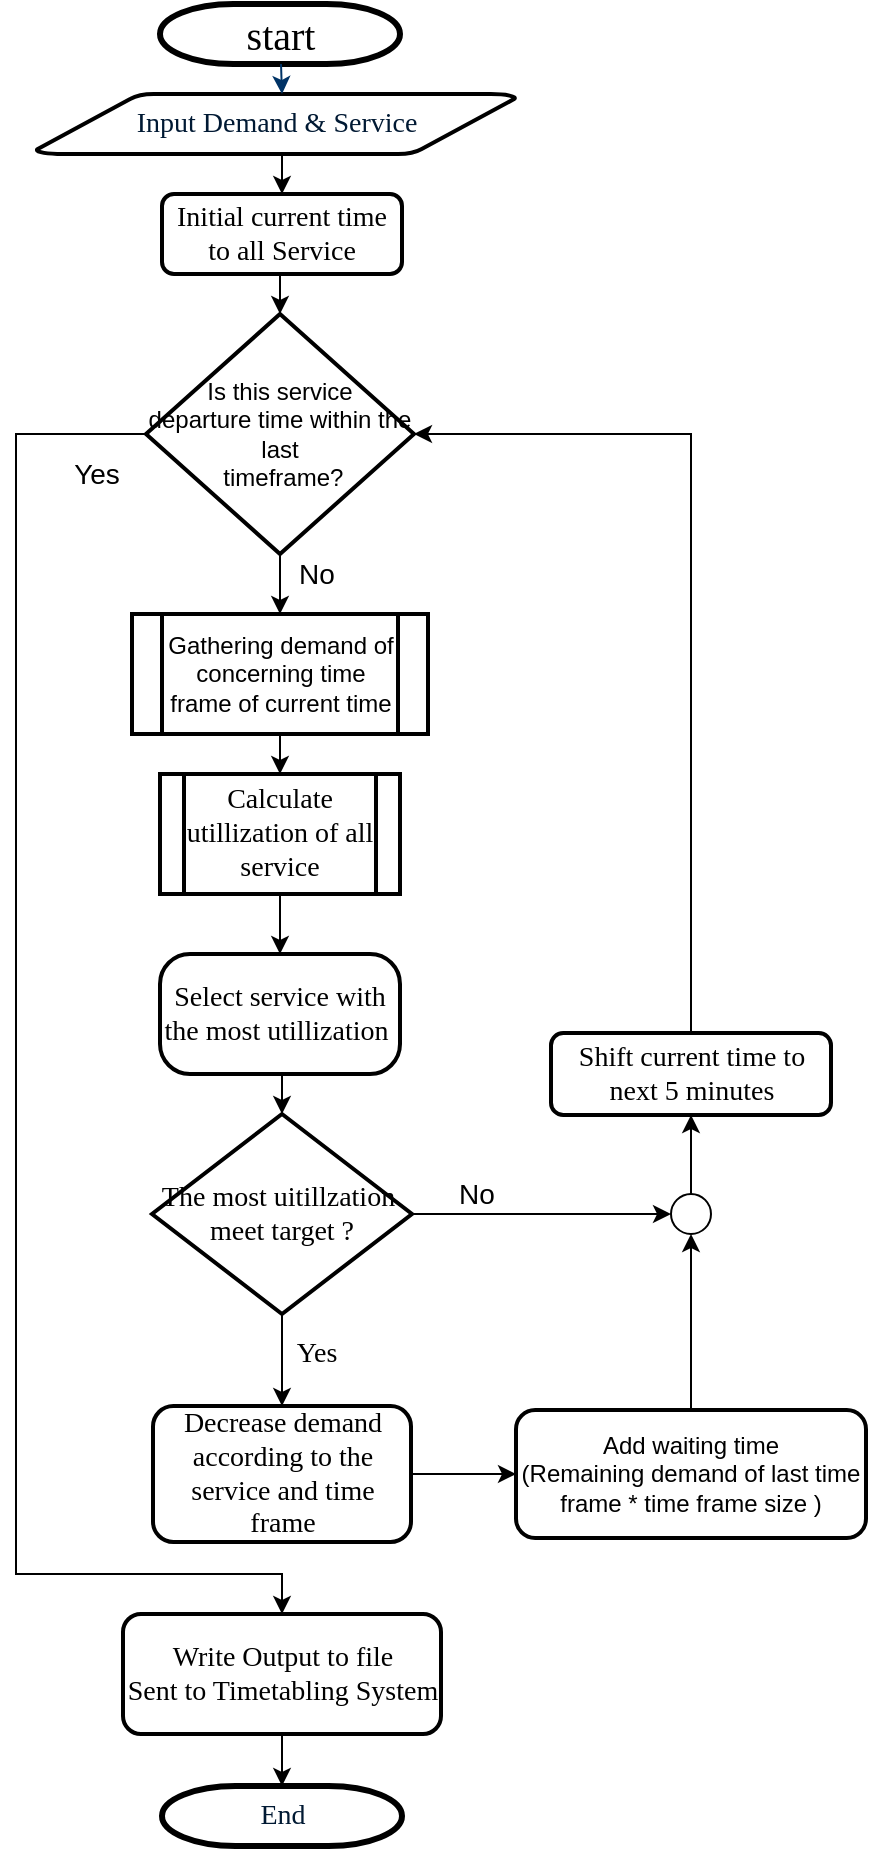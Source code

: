 <mxfile version="10.6.5" type="github"><diagram id="IksRYjbdFxxhTBMnKAOK" name="Page-1"><mxGraphModel dx="1634" dy="715" grid="1" gridSize="10" guides="1" tooltips="1" connect="1" arrows="1" fold="1" page="1" pageScale="1" pageWidth="850" pageHeight="1100" math="0" shadow="0"><root><mxCell id="0"/><mxCell id="1" parent="0"/><mxCell id="jh3pecBuK80P3w0I09oi-1" value="start" style="shape=mxgraph.flowchart.terminator;fillColor=none;strokeColor=#000000;strokeWidth=3;gradientDirection=south;fontStyle=0;html=1;fontFamily=Times New Roman;spacing=2;fontSize=20;gradientColor=#FA726D;labelBorderColor=none;labelBackgroundColor=none;" parent="1" vertex="1"><mxGeometry x="272" y="75" width="120" height="30" as="geometry"/></mxCell><mxCell id="jh3pecBuK80P3w0I09oi-2" value="Input Demand &amp;amp; Service&lt;br style=&quot;font-size: 14px;&quot;&gt;" style="shape=mxgraph.flowchart.data;fillColor=none;strokeColor=#000000;strokeWidth=2;gradientColor=#FFB570;gradientDirection=south;fontColor=#001933;fontStyle=0;html=1;fontFamily=Times New Roman;spacing=2;fontSize=14;labelBorderColor=none;labelBackgroundColor=none;" parent="1" vertex="1"><mxGeometry x="210" y="120" width="240" height="30" as="geometry"/></mxCell><mxCell id="jh3pecBuK80P3w0I09oi-3" style="edgeStyle=orthogonalEdgeStyle;rounded=0;html=1;exitX=0.5;exitY=1;exitPerimeter=0;entryX=0.5;entryY=0;jettySize=auto;orthogonalLoop=1;fontFamily=Times New Roman;spacing=2;fontSize=14;labelBorderColor=none;labelBackgroundColor=none;" parent="1" target="jh3pecBuK80P3w0I09oi-8" edge="1"><mxGeometry relative="1" as="geometry"><mxPoint x="332" y="150" as="sourcePoint"/></mxGeometry></mxCell><mxCell id="jh3pecBuK80P3w0I09oi-5" style="fontColor=#001933;fontStyle=1;strokeColor=#003366;strokeWidth=1;html=1;fontFamily=Times New Roman;spacing=2;fontSize=14;labelBorderColor=none;labelBackgroundColor=none;" parent="1" source="jh3pecBuK80P3w0I09oi-1" edge="1"><mxGeometry relative="1" as="geometry"><mxPoint x="333" y="120" as="targetPoint"/></mxGeometry></mxCell><mxCell id="WuXg2kiTyfer259w6d29-26" style="edgeStyle=orthogonalEdgeStyle;rounded=0;orthogonalLoop=1;jettySize=auto;html=1;exitX=0.5;exitY=1;exitDx=0;exitDy=0;entryX=0.5;entryY=0;entryDx=0;entryDy=0;labelBackgroundColor=none;" parent="1" source="jh3pecBuK80P3w0I09oi-8" target="WuXg2kiTyfer259w6d29-23" edge="1"><mxGeometry relative="1" as="geometry"/></mxCell><mxCell id="jh3pecBuK80P3w0I09oi-8" value="Initial current time to all Service" style="rounded=1;whiteSpace=wrap;html=1;fontFamily=Times New Roman;spacing=2;fontSize=14;fillColor=none;gradientColor=#FFB570;labelBorderColor=none;strokeColor=#000000;strokeWidth=2;labelBackgroundColor=none;" parent="1" vertex="1"><mxGeometry x="273" y="170" width="120" height="40" as="geometry"/></mxCell><mxCell id="WuXg2kiTyfer259w6d29-31" style="edgeStyle=orthogonalEdgeStyle;rounded=0;orthogonalLoop=1;jettySize=auto;html=1;exitX=0.5;exitY=1;exitDx=0;exitDy=0;entryX=0.5;entryY=0;entryDx=0;entryDy=0;entryPerimeter=0;labelBackgroundColor=none;" parent="1" source="jh3pecBuK80P3w0I09oi-24" target="jh3pecBuK80P3w0I09oi-25" edge="1"><mxGeometry relative="1" as="geometry"/></mxCell><mxCell id="jh3pecBuK80P3w0I09oi-24" value="Write Output to file&lt;br style=&quot;font-size: 14px;&quot;&gt;Sent to Timetabling System&lt;br style=&quot;font-size: 14px;&quot;&gt;" style="rounded=1;whiteSpace=wrap;html=1;fontFamily=Times New Roman;spacing=2;fontSize=14;fillColor=none;gradientColor=#FFB570;labelBorderColor=none;strokeColor=#000000;strokeWidth=2;labelBackgroundColor=none;" parent="1" vertex="1"><mxGeometry x="253.5" y="880" width="159" height="60" as="geometry"/></mxCell><mxCell id="jh3pecBuK80P3w0I09oi-25" value="End" style="shape=mxgraph.flowchart.terminator;fillColor=none;strokeColor=#000000;strokeWidth=3;gradientColor=#FA726D;gradientDirection=south;fontColor=#001933;fontStyle=0;html=1;fontFamily=Times New Roman;spacing=2;fontSize=14;labelBorderColor=none;labelBackgroundColor=none;" parent="1" vertex="1"><mxGeometry x="273" y="966" width="120" height="30" as="geometry"/></mxCell><mxCell id="WuXg2kiTyfer259w6d29-42" style="edgeStyle=orthogonalEdgeStyle;rounded=0;orthogonalLoop=1;jettySize=auto;html=1;exitX=1;exitY=0.5;exitDx=0;exitDy=0;entryX=0;entryY=0.5;entryDx=0;entryDy=0;labelBackgroundColor=none;" parent="1" source="jh3pecBuK80P3w0I09oi-26" target="WuXg2kiTyfer259w6d29-15" edge="1"><mxGeometry relative="1" as="geometry"/></mxCell><mxCell id="jh3pecBuK80P3w0I09oi-26" value="Decrease demand according to the service and time frame" style="rounded=1;whiteSpace=wrap;html=1;fontFamily=Times New Roman;spacing=2;fontSize=14;fillColor=none;gradientColor=#FFB570;labelBorderColor=none;strokeColor=#000000;strokeWidth=2;labelBackgroundColor=none;" parent="1" vertex="1"><mxGeometry x="268.5" y="776" width="129" height="68" as="geometry"/></mxCell><mxCell id="jh3pecBuK80P3w0I09oi-43" style="edgeStyle=orthogonalEdgeStyle;rounded=0;html=1;exitX=0.5;exitY=1;entryX=0.5;entryY=0;jettySize=auto;orthogonalLoop=1;fontFamily=Times New Roman;spacing=2;fontSize=14;entryDx=0;entryDy=0;labelBorderColor=none;labelBackgroundColor=none;" parent="1" source="jh3pecBuK80P3w0I09oi-39" target="jh3pecBuK80P3w0I09oi-85" edge="1"><mxGeometry relative="1" as="geometry"><mxPoint x="202.724" y="780.207" as="targetPoint"/></mxGeometry></mxCell><mxCell id="jh3pecBuK80P3w0I09oi-39" value="&lt;span style=&quot;font-size: 14px&quot;&gt;Calculate utillization of all service&lt;/span&gt;" style="shape=process;whiteSpace=wrap;html=1;backgroundOutline=1;fontFamily=Times New Roman;spacing=2;fontSize=14;fillColor=none;gradientColor=#FFB570;labelBorderColor=none;strokeColor=#000000;strokeWidth=2;labelBackgroundColor=none;" parent="1" vertex="1"><mxGeometry x="272" y="460" width="120" height="60" as="geometry"/></mxCell><mxCell id="jh3pecBuK80P3w0I09oi-63" style="edgeStyle=orthogonalEdgeStyle;rounded=0;html=1;exitX=0.5;exitY=1;entryX=0.5;entryY=0;jettySize=auto;orthogonalLoop=1;fontFamily=Times New Roman;spacing=2;fontSize=14;labelBorderColor=none;labelBackgroundColor=none;" parent="1" source="jh3pecBuK80P3w0I09oi-60" target="jh3pecBuK80P3w0I09oi-26" edge="1"><mxGeometry relative="1" as="geometry"/></mxCell><mxCell id="jh3pecBuK80P3w0I09oi-64" value="Yes" style="text;html=1;resizable=0;points=[];align=center;verticalAlign=middle;labelBackgroundColor=none;fontFamily=Times New Roman;spacing=2;fontSize=14;labelBorderColor=none;" parent="jh3pecBuK80P3w0I09oi-63" vertex="1" connectable="0"><mxGeometry x="-0.651" y="3" relative="1" as="geometry"><mxPoint x="14" y="12" as="offset"/></mxGeometry></mxCell><mxCell id="WuXg2kiTyfer259w6d29-39" value="No" style="edgeStyle=orthogonalEdgeStyle;rounded=0;orthogonalLoop=1;jettySize=auto;html=1;exitX=1;exitY=0.5;exitDx=0;exitDy=0;entryX=0;entryY=0.5;entryDx=0;entryDy=0;labelBackgroundColor=none;fontSize=14;" parent="1" source="jh3pecBuK80P3w0I09oi-60" target="WuXg2kiTyfer259w6d29-38" edge="1"><mxGeometry x="0.262" y="51" relative="1" as="geometry"><Array as="points"><mxPoint x="480" y="680"/><mxPoint x="480" y="680"/></Array><mxPoint x="-50" y="41" as="offset"/></mxGeometry></mxCell><mxCell id="jh3pecBuK80P3w0I09oi-60" value="The most uitillzation&amp;nbsp; meet target ?" style="rhombus;whiteSpace=wrap;html=1;fontFamily=Times New Roman;spacing=2;fontSize=14;fillColor=#FFFFFF;gradientColor=none;labelBorderColor=none;strokeColor=#000000;strokeWidth=2;labelBackgroundColor=none;" parent="1" vertex="1"><mxGeometry x="268" y="630" width="130" height="100" as="geometry"/></mxCell><mxCell id="WuXg2kiTyfer259w6d29-33" style="edgeStyle=orthogonalEdgeStyle;rounded=0;orthogonalLoop=1;jettySize=auto;html=1;exitX=0.5;exitY=0;exitDx=0;exitDy=0;entryX=1;entryY=0.5;entryDx=0;entryDy=0;labelBackgroundColor=none;" parent="1" source="jh3pecBuK80P3w0I09oi-79" target="WuXg2kiTyfer259w6d29-23" edge="1"><mxGeometry relative="1" as="geometry"/></mxCell><mxCell id="jh3pecBuK80P3w0I09oi-79" value="Shift current time to next 5 minutes" style="rounded=1;whiteSpace=wrap;html=1;fontFamily=Times New Roman;spacing=2;fontSize=14;fillColor=none;gradientColor=#FFB570;labelBorderColor=none;strokeColor=#000000;strokeWidth=2;labelBackgroundColor=none;" parent="1" vertex="1"><mxGeometry x="467.5" y="589.5" width="140" height="41" as="geometry"/></mxCell><mxCell id="7aQVyZFDAGQBYN12E_En-2" style="edgeStyle=orthogonalEdgeStyle;rounded=0;orthogonalLoop=1;jettySize=auto;html=1;exitX=0.5;exitY=1;exitDx=0;exitDy=0;entryX=0.5;entryY=0;entryDx=0;entryDy=0;fontFamily=Times New Roman;spacing=2;fontSize=14;labelBorderColor=none;labelBackgroundColor=none;" parent="1" source="jh3pecBuK80P3w0I09oi-85" target="jh3pecBuK80P3w0I09oi-60" edge="1"><mxGeometry relative="1" as="geometry"/></mxCell><mxCell id="jh3pecBuK80P3w0I09oi-85" value="&lt;span style=&quot;font-size: 14px&quot;&gt;Select service with the most utillization&amp;nbsp;&lt;/span&gt;" style="rounded=1;whiteSpace=wrap;html=1;arcSize=25;fontFamily=Times New Roman;spacing=2;fontSize=14;fillColor=none;gradientColor=#FFB570;labelBorderColor=none;strokeColor=#000000;strokeWidth=2;labelBackgroundColor=none;" parent="1" vertex="1"><mxGeometry x="272" y="550" width="120" height="60" as="geometry"/></mxCell><mxCell id="WuXg2kiTyfer259w6d29-24" style="edgeStyle=orthogonalEdgeStyle;rounded=0;orthogonalLoop=1;jettySize=auto;html=1;exitX=0.5;exitY=1;exitDx=0;exitDy=0;entryX=0.5;entryY=0;entryDx=0;entryDy=0;labelBackgroundColor=none;" parent="1" source="WuXg2kiTyfer259w6d29-2" target="jh3pecBuK80P3w0I09oi-39" edge="1"><mxGeometry relative="1" as="geometry"/></mxCell><mxCell id="WuXg2kiTyfer259w6d29-2" value="Gathering demand of concerning time frame of current time&lt;br&gt;" style="shape=process;whiteSpace=wrap;html=1;backgroundOutline=1;fillColor=none;strokeColor=#000000;gradientColor=#FFB570;labelBackgroundColor=none;strokeWidth=2;" parent="1" vertex="1"><mxGeometry x="258" y="380" width="148" height="60" as="geometry"/></mxCell><mxCell id="WuXg2kiTyfer259w6d29-43" style="edgeStyle=orthogonalEdgeStyle;rounded=0;orthogonalLoop=1;jettySize=auto;html=1;exitX=0.5;exitY=0;exitDx=0;exitDy=0;entryX=0.5;entryY=1;entryDx=0;entryDy=0;labelBackgroundColor=none;" parent="1" source="WuXg2kiTyfer259w6d29-15" target="WuXg2kiTyfer259w6d29-38" edge="1"><mxGeometry relative="1" as="geometry"/></mxCell><mxCell id="WuXg2kiTyfer259w6d29-15" value="Add waiting time&lt;br&gt;(Remaining demand of last time frame * time frame size )&lt;br&gt;" style="rounded=1;whiteSpace=wrap;html=1;gradientColor=#FFF2CC;fillColor=none;gradientDirection=north;labelBackgroundColor=none;strokeWidth=2;" parent="1" vertex="1"><mxGeometry x="450" y="778" width="175" height="64" as="geometry"/></mxCell><mxCell id="WuXg2kiTyfer259w6d29-35" value="Yes" style="edgeStyle=orthogonalEdgeStyle;rounded=0;orthogonalLoop=1;jettySize=auto;html=1;exitX=0;exitY=0.5;exitDx=0;exitDy=0;entryX=0.5;entryY=0;entryDx=0;entryDy=0;labelBackgroundColor=none;fontSize=14;" parent="1" source="WuXg2kiTyfer259w6d29-23" target="jh3pecBuK80P3w0I09oi-24" edge="1"><mxGeometry x="-0.936" y="20" relative="1" as="geometry"><Array as="points"><mxPoint x="200" y="290"/><mxPoint x="200" y="860"/><mxPoint x="333" y="860"/></Array><mxPoint as="offset"/></mxGeometry></mxCell><mxCell id="xQHmkj6Ae9LlChv_rjGD-3" value="No&lt;br style=&quot;font-size: 14px;&quot;&gt;" style="edgeStyle=orthogonalEdgeStyle;rounded=0;orthogonalLoop=1;jettySize=auto;html=1;exitX=0.5;exitY=1;exitDx=0;exitDy=0;entryX=0.5;entryY=0;entryDx=0;entryDy=0;labelBackgroundColor=none;fontSize=14;" parent="1" source="WuXg2kiTyfer259w6d29-23" target="WuXg2kiTyfer259w6d29-2" edge="1"><mxGeometry x="-0.333" y="18" relative="1" as="geometry"><mxPoint as="offset"/></mxGeometry></mxCell><mxCell id="WuXg2kiTyfer259w6d29-23" value="&lt;span&gt;Is this service &lt;br&gt;departure time within the last&lt;br&gt;&amp;nbsp;timeframe?&lt;/span&gt;" style="rhombus;whiteSpace=wrap;html=1;fillColor=none;strokeColor=#000000;gradientColor=none;labelBackgroundColor=none;strokeWidth=2;" parent="1" vertex="1"><mxGeometry x="265" y="230" width="134" height="120" as="geometry"/></mxCell><mxCell id="WuXg2kiTyfer259w6d29-41" style="edgeStyle=orthogonalEdgeStyle;rounded=0;orthogonalLoop=1;jettySize=auto;html=1;exitX=0.5;exitY=0;exitDx=0;exitDy=0;entryX=0.5;entryY=1;entryDx=0;entryDy=0;labelBackgroundColor=none;" parent="1" source="WuXg2kiTyfer259w6d29-38" target="jh3pecBuK80P3w0I09oi-79" edge="1"><mxGeometry relative="1" as="geometry"/></mxCell><mxCell id="WuXg2kiTyfer259w6d29-38" value="" style="ellipse;whiteSpace=wrap;html=1;aspect=fixed;labelBackgroundColor=none;" parent="1" vertex="1"><mxGeometry x="527.5" y="670" width="20" height="20" as="geometry"/></mxCell></root></mxGraphModel></diagram></mxfile>